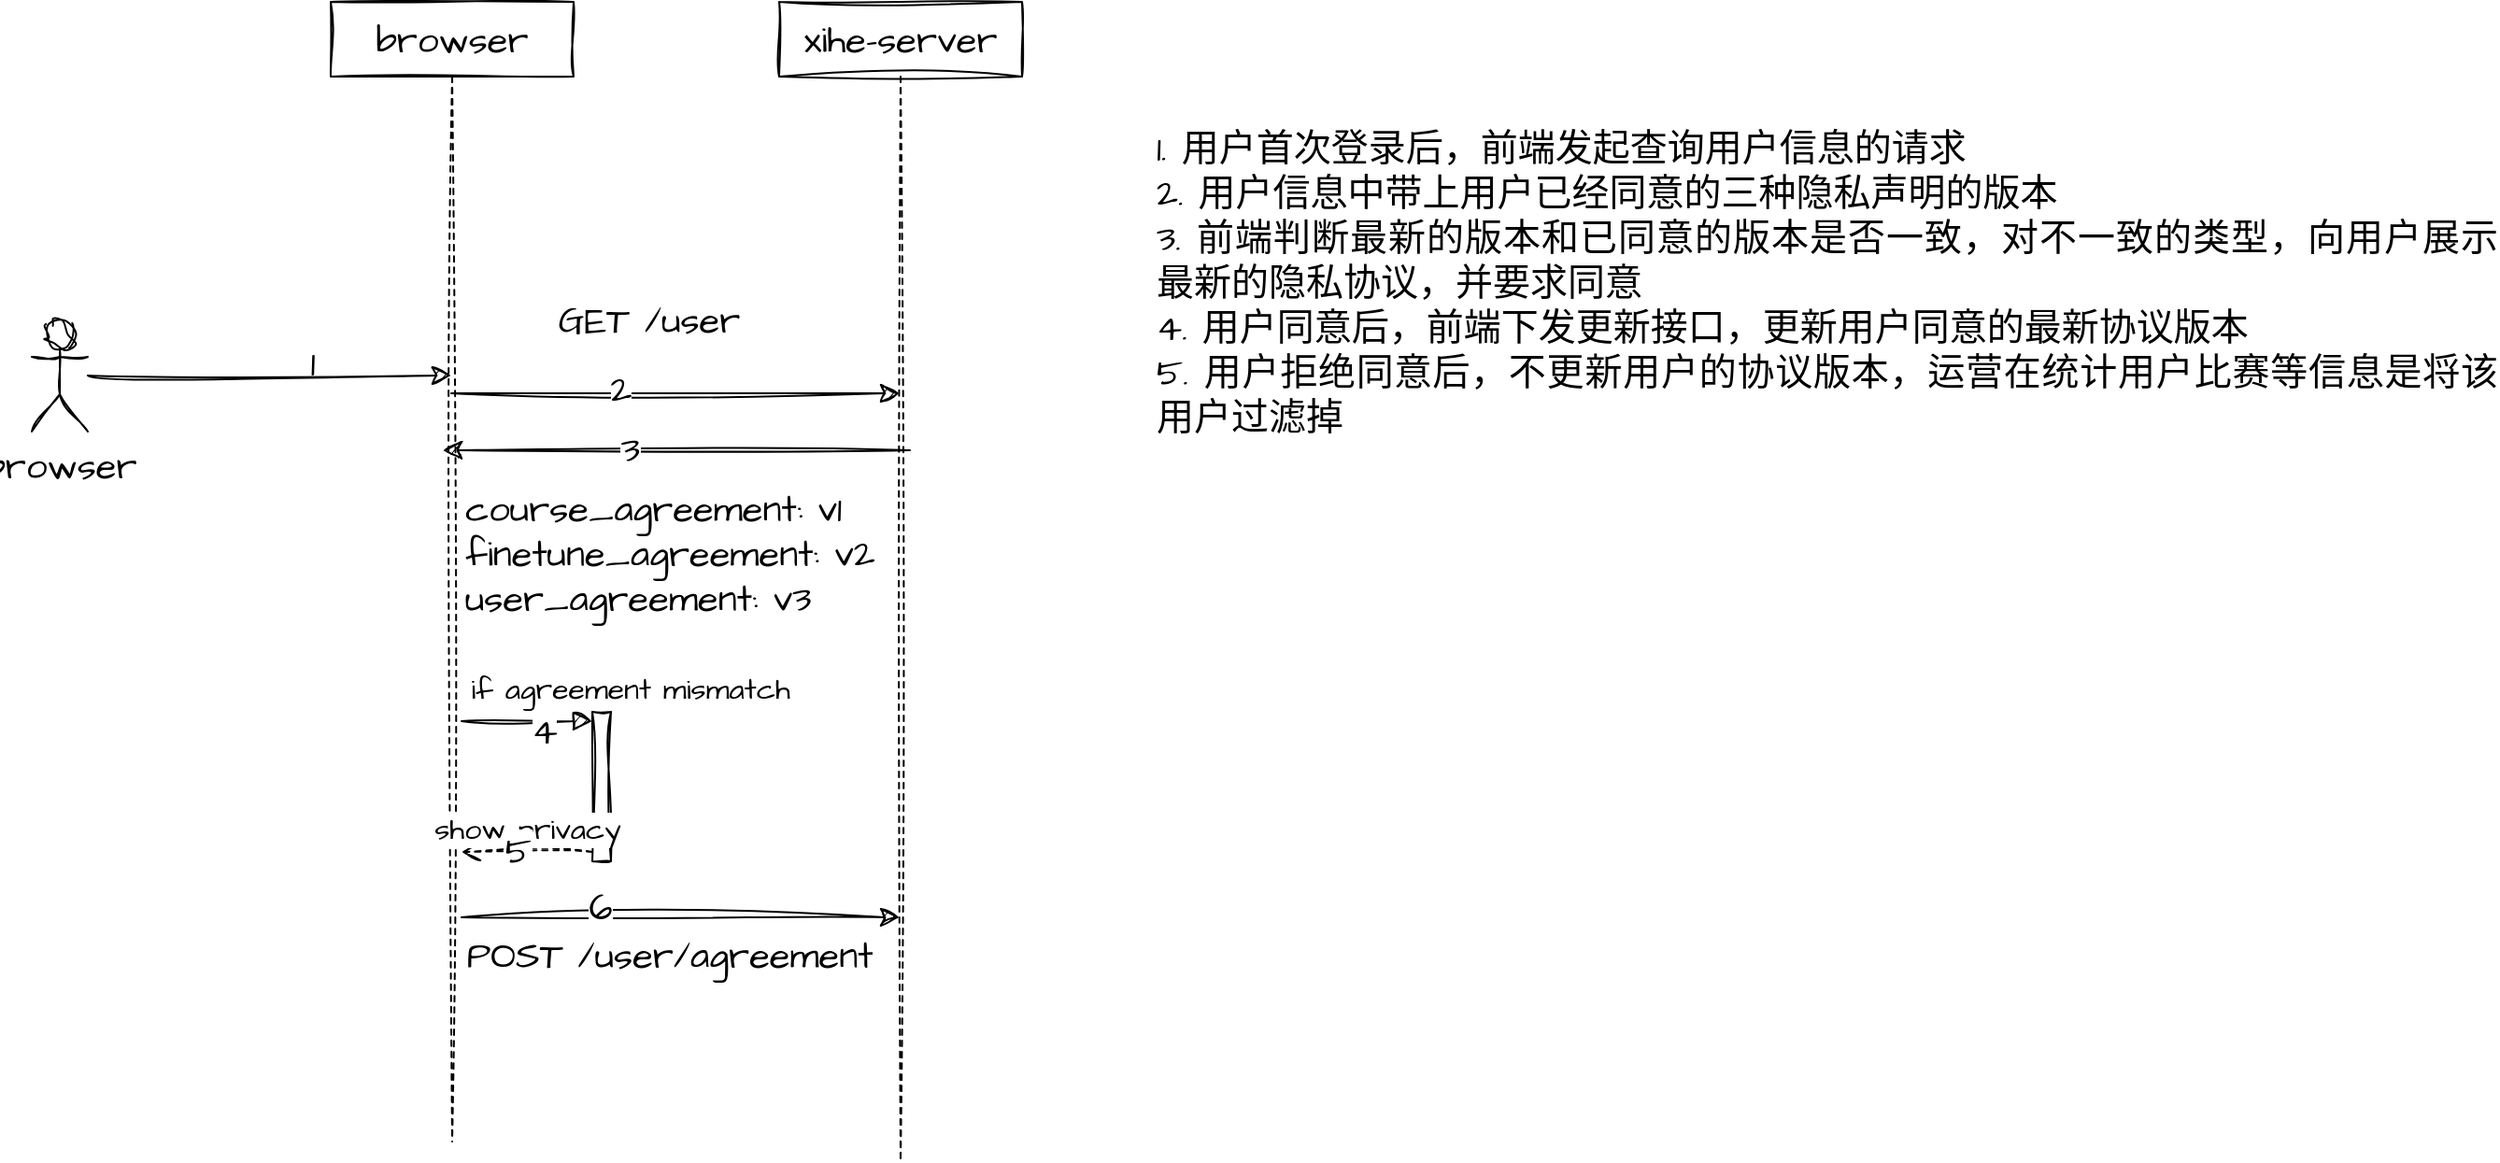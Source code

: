 <mxfile version="22.0.8" type="github">
  <diagram name="第 1 页" id="ZtLnYsg-9VAberuWZ0rn">
    <mxGraphModel dx="2870" dy="1561" grid="1" gridSize="10" guides="1" tooltips="1" connect="1" arrows="1" fold="1" page="0" pageScale="1" pageWidth="827" pageHeight="1169" math="0" shadow="0">
      <root>
        <mxCell id="0" />
        <mxCell id="1" parent="0" />
        <mxCell id="DzMzDtF9EZ7FL8nUEkkt-4" style="edgeStyle=none;curved=1;rounded=0;sketch=1;hachureGap=4;jiggle=2;curveFitting=1;orthogonalLoop=1;jettySize=auto;html=1;fontFamily=Architects Daughter;fontSource=https%3A%2F%2Ffonts.googleapis.com%2Fcss%3Ffamily%3DArchitects%2BDaughter;fontSize=16;startSize=8;endSize=8;" edge="1" parent="1" source="DzMzDtF9EZ7FL8nUEkkt-1" target="DzMzDtF9EZ7FL8nUEkkt-2">
          <mxGeometry relative="1" as="geometry" />
        </mxCell>
        <mxCell id="DzMzDtF9EZ7FL8nUEkkt-1" value="browser" style="shape=umlActor;verticalLabelPosition=bottom;verticalAlign=top;html=1;outlineConnect=0;sketch=1;hachureGap=4;jiggle=2;curveFitting=1;fontFamily=Architects Daughter;fontSource=https%3A%2F%2Ffonts.googleapis.com%2Fcss%3Ffamily%3DArchitects%2BDaughter;fontSize=20;" vertex="1" parent="1">
          <mxGeometry x="-440" y="150" width="30" height="60" as="geometry" />
        </mxCell>
        <mxCell id="DzMzDtF9EZ7FL8nUEkkt-5" style="edgeStyle=none;curved=0;rounded=0;sketch=1;hachureGap=4;jiggle=2;curveFitting=1;orthogonalLoop=1;jettySize=auto;html=1;fontFamily=Architects Daughter;fontSource=https%3A%2F%2Ffonts.googleapis.com%2Fcss%3Ffamily%3DArchitects%2BDaughter;fontSize=16;startSize=8;endSize=8;" edge="1" parent="1">
          <mxGeometry relative="1" as="geometry">
            <mxPoint x="-215.5" y="189.5" as="sourcePoint" />
            <mxPoint x="24.5" y="189.5" as="targetPoint" />
          </mxGeometry>
        </mxCell>
        <mxCell id="DzMzDtF9EZ7FL8nUEkkt-15" value="2" style="edgeLabel;html=1;align=center;verticalAlign=middle;resizable=0;points=[];fontSize=20;fontFamily=Architects Daughter;" vertex="1" connectable="0" parent="DzMzDtF9EZ7FL8nUEkkt-5">
          <mxGeometry x="-0.254" y="4" relative="1" as="geometry">
            <mxPoint x="1" y="1" as="offset" />
          </mxGeometry>
        </mxCell>
        <mxCell id="DzMzDtF9EZ7FL8nUEkkt-2" value="browser" style="shape=umlLifeline;perimeter=lifelinePerimeter;whiteSpace=wrap;html=1;container=1;dropTarget=0;collapsible=0;recursiveResize=0;outlineConnect=0;portConstraint=eastwest;newEdgeStyle={&quot;curved&quot;:0,&quot;rounded&quot;:0};sketch=1;hachureGap=4;jiggle=2;curveFitting=1;fontFamily=Architects Daughter;fontSource=https%3A%2F%2Ffonts.googleapis.com%2Fcss%3Ffamily%3DArchitects%2BDaughter;fontSize=20;" vertex="1" parent="1">
          <mxGeometry x="-280" y="-20" width="130" height="610" as="geometry" />
        </mxCell>
        <mxCell id="DzMzDtF9EZ7FL8nUEkkt-3" value="xihe-server" style="shape=umlLifeline;perimeter=lifelinePerimeter;whiteSpace=wrap;html=1;container=1;dropTarget=0;collapsible=0;recursiveResize=0;outlineConnect=0;portConstraint=eastwest;newEdgeStyle={&quot;curved&quot;:0,&quot;rounded&quot;:0};sketch=1;hachureGap=4;jiggle=2;curveFitting=1;fontFamily=Architects Daughter;fontSource=https%3A%2F%2Ffonts.googleapis.com%2Fcss%3Ffamily%3DArchitects%2BDaughter;fontSize=20;" vertex="1" parent="1">
          <mxGeometry x="-40" y="-20" width="130" height="620" as="geometry" />
        </mxCell>
        <mxCell id="DzMzDtF9EZ7FL8nUEkkt-6" value="GET /user" style="text;html=1;align=center;verticalAlign=middle;resizable=0;points=[];autosize=1;strokeColor=none;fillColor=none;fontSize=20;fontFamily=Architects Daughter;" vertex="1" parent="1">
          <mxGeometry x="-170" y="130" width="120" height="40" as="geometry" />
        </mxCell>
        <mxCell id="DzMzDtF9EZ7FL8nUEkkt-7" style="edgeStyle=none;curved=0;rounded=0;sketch=1;hachureGap=4;jiggle=2;curveFitting=1;orthogonalLoop=1;jettySize=auto;html=1;fontFamily=Architects Daughter;fontSource=https%3A%2F%2Ffonts.googleapis.com%2Fcss%3Ffamily%3DArchitects%2BDaughter;fontSize=16;startSize=8;endSize=8;endArrow=none;endFill=0;startArrow=classic;startFill=1;" edge="1" parent="1">
          <mxGeometry relative="1" as="geometry">
            <mxPoint x="-220" y="220" as="sourcePoint" />
            <mxPoint x="30" y="220" as="targetPoint" />
          </mxGeometry>
        </mxCell>
        <mxCell id="DzMzDtF9EZ7FL8nUEkkt-16" value="3" style="edgeLabel;html=1;align=center;verticalAlign=middle;resizable=0;points=[];fontSize=20;fontFamily=Architects Daughter;" vertex="1" connectable="0" parent="DzMzDtF9EZ7FL8nUEkkt-7">
          <mxGeometry x="-0.2" y="1" relative="1" as="geometry">
            <mxPoint as="offset" />
          </mxGeometry>
        </mxCell>
        <mxCell id="DzMzDtF9EZ7FL8nUEkkt-8" style="edgeStyle=none;curved=0;rounded=0;sketch=1;hachureGap=4;jiggle=2;curveFitting=1;orthogonalLoop=1;jettySize=auto;html=1;fontFamily=Architects Daughter;fontSource=https%3A%2F%2Ffonts.googleapis.com%2Fcss%3Ffamily%3DArchitects%2BDaughter;fontSize=16;startSize=8;endSize=8;endArrow=none;endFill=0;startArrow=classic;startFill=1;" edge="1" parent="1">
          <mxGeometry relative="1" as="geometry">
            <mxPoint x="24.5" y="470" as="sourcePoint" />
            <mxPoint x="-210" y="470" as="targetPoint" />
          </mxGeometry>
        </mxCell>
        <mxCell id="DzMzDtF9EZ7FL8nUEkkt-19" value="6" style="edgeLabel;html=1;align=center;verticalAlign=middle;resizable=0;points=[];fontSize=20;fontFamily=Architects Daughter;" vertex="1" connectable="0" parent="DzMzDtF9EZ7FL8nUEkkt-8">
          <mxGeometry x="0.368" y="-6" relative="1" as="geometry">
            <mxPoint as="offset" />
          </mxGeometry>
        </mxCell>
        <mxCell id="DzMzDtF9EZ7FL8nUEkkt-23" value="POST /user/agreement" style="edgeLabel;html=1;align=center;verticalAlign=middle;resizable=0;points=[];fontSize=20;fontFamily=Architects Daughter;" vertex="1" connectable="0" parent="DzMzDtF9EZ7FL8nUEkkt-8">
          <mxGeometry x="-0.134" y="-11" relative="1" as="geometry">
            <mxPoint x="-22" y="31" as="offset" />
          </mxGeometry>
        </mxCell>
        <mxCell id="DzMzDtF9EZ7FL8nUEkkt-9" value="course_agreement: v1&lt;br&gt;finetune_agreement: v2&lt;br&gt;user_agreement: v3" style="text;html=1;align=left;verticalAlign=middle;resizable=0;points=[];autosize=1;strokeColor=none;fillColor=none;fontSize=20;fontFamily=Architects Daughter;" vertex="1" parent="1">
          <mxGeometry x="-210" y="230" width="240" height="90" as="geometry" />
        </mxCell>
        <mxCell id="DzMzDtF9EZ7FL8nUEkkt-10" value="" style="html=1;points=[[0,0,0,0,5],[0,1,0,0,-5],[1,0,0,0,5],[1,1,0,0,-5]];perimeter=orthogonalPerimeter;outlineConnect=0;targetShapes=umlLifeline;portConstraint=eastwest;newEdgeStyle={&quot;curved&quot;:0,&quot;rounded&quot;:0};sketch=1;hachureGap=4;jiggle=2;curveFitting=1;fontFamily=Architects Daughter;fontSource=https%3A%2F%2Ffonts.googleapis.com%2Fcss%3Ffamily%3DArchitects%2BDaughter;fontSize=20;" vertex="1" parent="1">
          <mxGeometry x="-140" y="360" width="10" height="80" as="geometry" />
        </mxCell>
        <mxCell id="DzMzDtF9EZ7FL8nUEkkt-11" value="if agreement mismatch" style="html=1;verticalAlign=bottom;endArrow=block;curved=0;rounded=0;entryX=0;entryY=0;entryDx=0;entryDy=5;sketch=1;hachureGap=4;jiggle=2;curveFitting=1;fontFamily=Architects Daughter;fontSource=https%3A%2F%2Ffonts.googleapis.com%2Fcss%3Ffamily%3DArchitects%2BDaughter;fontSize=16;startSize=8;endSize=8;" edge="1" target="DzMzDtF9EZ7FL8nUEkkt-10" parent="1">
          <mxGeometry x="1" y="21" relative="1" as="geometry">
            <mxPoint x="-210" y="365" as="sourcePoint" />
            <mxPoint x="20" y="16" as="offset" />
          </mxGeometry>
        </mxCell>
        <mxCell id="DzMzDtF9EZ7FL8nUEkkt-17" value="4" style="edgeLabel;html=1;align=center;verticalAlign=middle;resizable=0;points=[];fontSize=20;fontFamily=Architects Daughter;" vertex="1" connectable="0" parent="DzMzDtF9EZ7FL8nUEkkt-11">
          <mxGeometry x="0.257" y="-5" relative="1" as="geometry">
            <mxPoint as="offset" />
          </mxGeometry>
        </mxCell>
        <mxCell id="DzMzDtF9EZ7FL8nUEkkt-12" value="show privacy" style="html=1;verticalAlign=bottom;endArrow=open;dashed=1;endSize=8;curved=0;rounded=0;exitX=0;exitY=1;exitDx=0;exitDy=-5;sketch=1;hachureGap=4;jiggle=2;curveFitting=1;fontFamily=Architects Daughter;fontSource=https%3A%2F%2Ffonts.googleapis.com%2Fcss%3Ffamily%3DArchitects%2BDaughter;fontSize=16;" edge="1" source="DzMzDtF9EZ7FL8nUEkkt-10" parent="1">
          <mxGeometry relative="1" as="geometry">
            <mxPoint x="-210" y="435" as="targetPoint" />
          </mxGeometry>
        </mxCell>
        <mxCell id="DzMzDtF9EZ7FL8nUEkkt-18" value="5" style="edgeLabel;html=1;align=center;verticalAlign=middle;resizable=0;points=[];fontSize=20;fontFamily=Architects Daughter;" vertex="1" connectable="0" parent="DzMzDtF9EZ7FL8nUEkkt-12">
          <mxGeometry x="0.143" y="-1" relative="1" as="geometry">
            <mxPoint as="offset" />
          </mxGeometry>
        </mxCell>
        <mxCell id="DzMzDtF9EZ7FL8nUEkkt-14" value="1" style="text;html=1;align=center;verticalAlign=middle;resizable=0;points=[];autosize=1;strokeColor=none;fillColor=none;fontSize=20;fontFamily=Architects Daughter;" vertex="1" parent="1">
          <mxGeometry x="-305" y="153" width="30" height="40" as="geometry" />
        </mxCell>
        <mxCell id="DzMzDtF9EZ7FL8nUEkkt-22" value="&lt;div style=&quot;text-align: justify;&quot;&gt;&lt;span style=&quot;background-color: initial;&quot;&gt;1. 用户首次登录后，前端发起查询用户信息的请求&lt;/span&gt;&lt;/div&gt;&lt;div style=&quot;text-align: justify;&quot;&gt;&lt;span style=&quot;background-color: initial;&quot;&gt;2. 用户信息中带上用户已经同意的三种隐私声明的版本&lt;/span&gt;&lt;/div&gt;&lt;div style=&quot;text-align: justify;&quot;&gt;&lt;span style=&quot;background-color: initial;&quot;&gt;3. 前端判断最新的版本和已同意的版本是否一致，对不一致的类型，向用户展示最新的隐私协议，并要求同意&lt;/span&gt;&lt;/div&gt;&lt;div style=&quot;text-align: justify;&quot;&gt;&lt;span style=&quot;background-color: initial;&quot;&gt;4. 用户同意后，前端下发更新接口，更新用户同意的最新协议版本&lt;/span&gt;&lt;/div&gt;&lt;div style=&quot;text-align: justify;&quot;&gt;&lt;span style=&quot;background-color: initial;&quot;&gt;5. 用户拒绝同意后，不更新用户的协议版本，运营在统计用户比赛等信息是将该用户过滤掉&lt;/span&gt;&lt;/div&gt;" style="text;html=1;strokeColor=none;fillColor=none;align=left;verticalAlign=middle;whiteSpace=wrap;rounded=0;fontSize=20;fontFamily=Architects Daughter;" vertex="1" parent="1">
          <mxGeometry x="160" y="30" width="720" height="200" as="geometry" />
        </mxCell>
      </root>
    </mxGraphModel>
  </diagram>
</mxfile>
